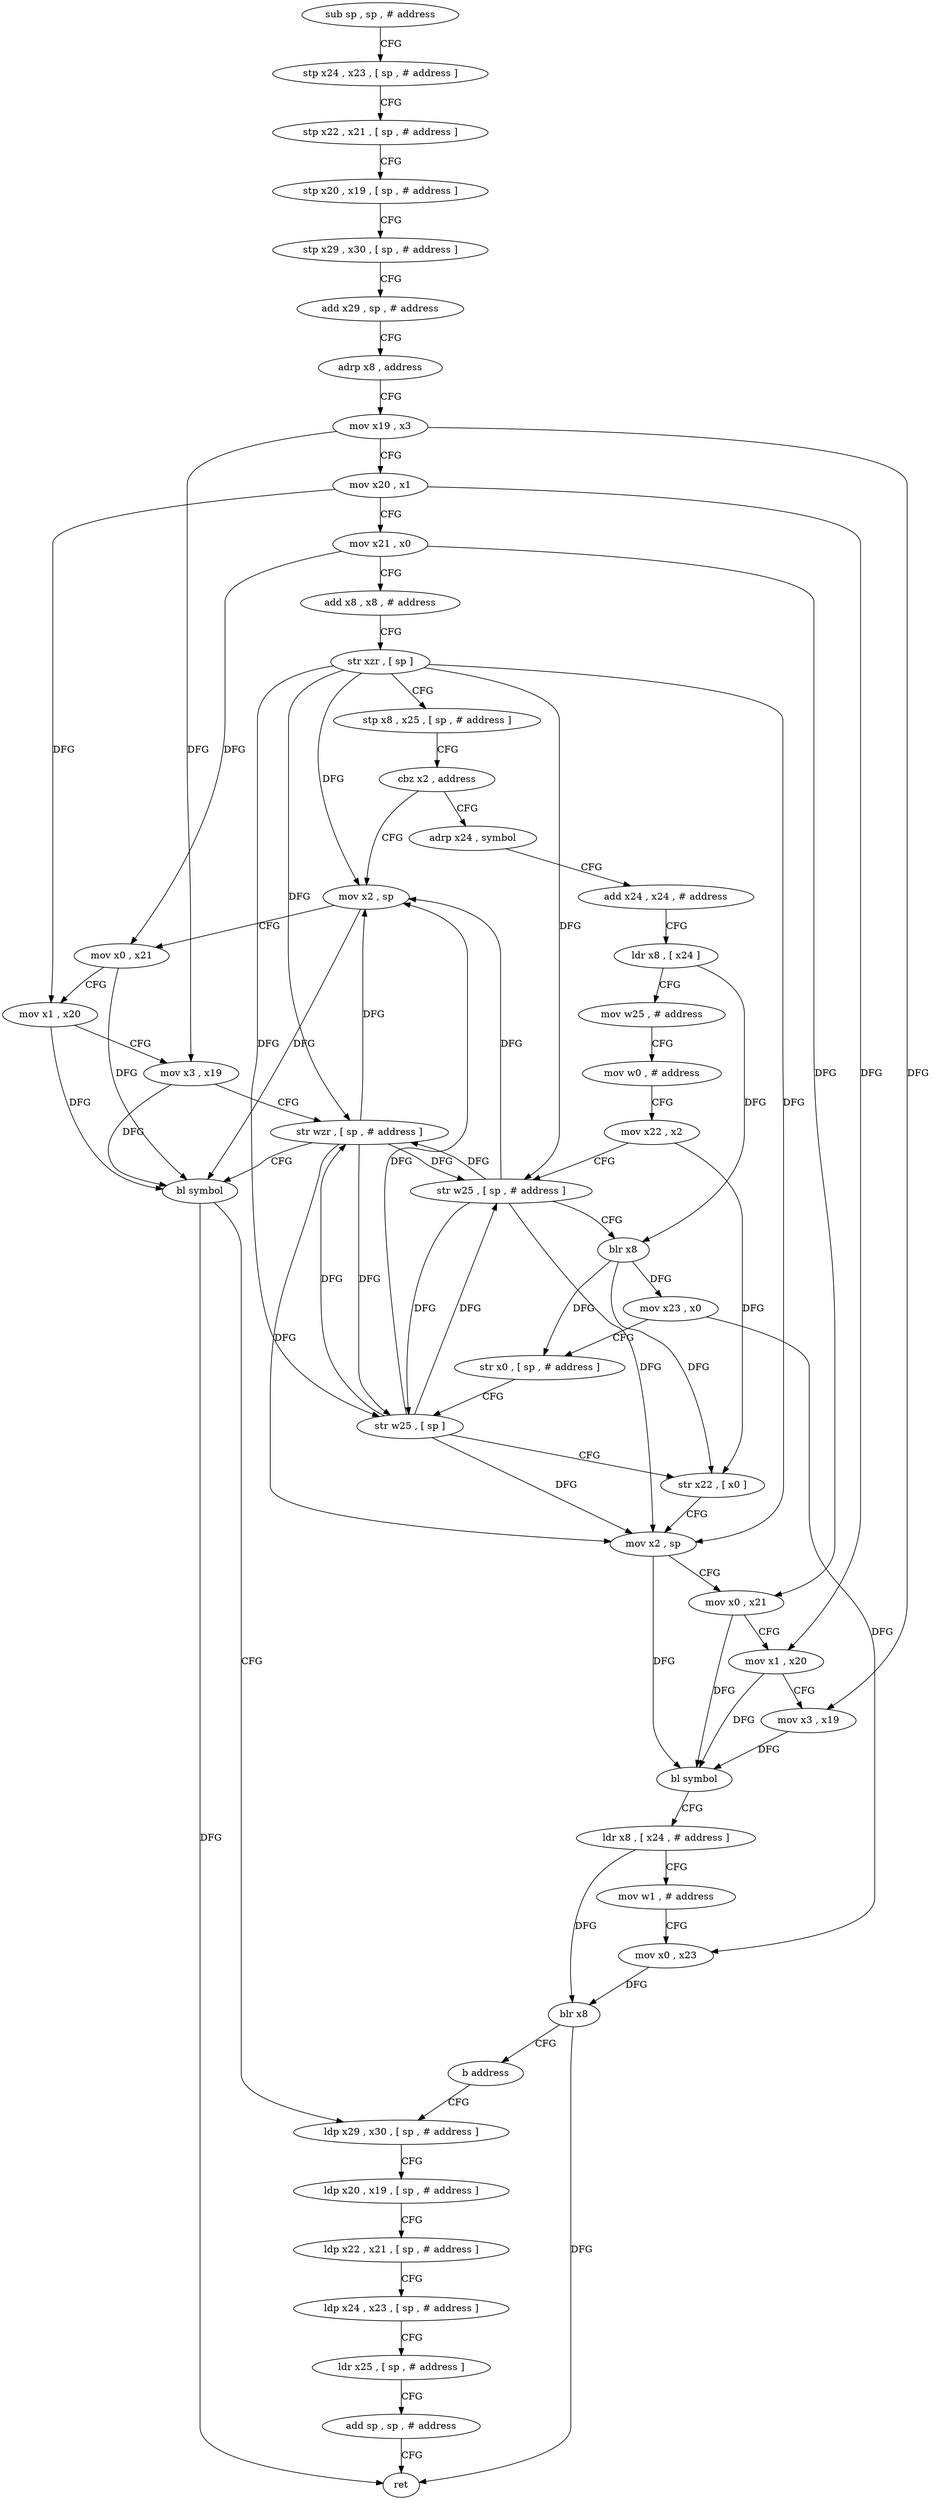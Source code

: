 digraph "func" {
"4255584" [label = "sub sp , sp , # address" ]
"4255588" [label = "stp x24 , x23 , [ sp , # address ]" ]
"4255592" [label = "stp x22 , x21 , [ sp , # address ]" ]
"4255596" [label = "stp x20 , x19 , [ sp , # address ]" ]
"4255600" [label = "stp x29 , x30 , [ sp , # address ]" ]
"4255604" [label = "add x29 , sp , # address" ]
"4255608" [label = "adrp x8 , address" ]
"4255612" [label = "mov x19 , x3" ]
"4255616" [label = "mov x20 , x1" ]
"4255620" [label = "mov x21 , x0" ]
"4255624" [label = "add x8 , x8 , # address" ]
"4255628" [label = "str xzr , [ sp ]" ]
"4255632" [label = "stp x8 , x25 , [ sp , # address ]" ]
"4255636" [label = "cbz x2 , address" ]
"4255728" [label = "mov x2 , sp" ]
"4255640" [label = "adrp x24 , symbol" ]
"4255732" [label = "mov x0 , x21" ]
"4255736" [label = "mov x1 , x20" ]
"4255740" [label = "mov x3 , x19" ]
"4255744" [label = "str wzr , [ sp , # address ]" ]
"4255748" [label = "bl symbol" ]
"4255752" [label = "ldp x29 , x30 , [ sp , # address ]" ]
"4255644" [label = "add x24 , x24 , # address" ]
"4255648" [label = "ldr x8 , [ x24 ]" ]
"4255652" [label = "mov w25 , # address" ]
"4255656" [label = "mov w0 , # address" ]
"4255660" [label = "mov x22 , x2" ]
"4255664" [label = "str w25 , [ sp , # address ]" ]
"4255668" [label = "blr x8" ]
"4255672" [label = "mov x23 , x0" ]
"4255676" [label = "str x0 , [ sp , # address ]" ]
"4255680" [label = "str w25 , [ sp ]" ]
"4255684" [label = "str x22 , [ x0 ]" ]
"4255688" [label = "mov x2 , sp" ]
"4255692" [label = "mov x0 , x21" ]
"4255696" [label = "mov x1 , x20" ]
"4255700" [label = "mov x3 , x19" ]
"4255704" [label = "bl symbol" ]
"4255708" [label = "ldr x8 , [ x24 , # address ]" ]
"4255712" [label = "mov w1 , # address" ]
"4255716" [label = "mov x0 , x23" ]
"4255720" [label = "blr x8" ]
"4255724" [label = "b address" ]
"4255756" [label = "ldp x20 , x19 , [ sp , # address ]" ]
"4255760" [label = "ldp x22 , x21 , [ sp , # address ]" ]
"4255764" [label = "ldp x24 , x23 , [ sp , # address ]" ]
"4255768" [label = "ldr x25 , [ sp , # address ]" ]
"4255772" [label = "add sp , sp , # address" ]
"4255776" [label = "ret" ]
"4255584" -> "4255588" [ label = "CFG" ]
"4255588" -> "4255592" [ label = "CFG" ]
"4255592" -> "4255596" [ label = "CFG" ]
"4255596" -> "4255600" [ label = "CFG" ]
"4255600" -> "4255604" [ label = "CFG" ]
"4255604" -> "4255608" [ label = "CFG" ]
"4255608" -> "4255612" [ label = "CFG" ]
"4255612" -> "4255616" [ label = "CFG" ]
"4255612" -> "4255740" [ label = "DFG" ]
"4255612" -> "4255700" [ label = "DFG" ]
"4255616" -> "4255620" [ label = "CFG" ]
"4255616" -> "4255736" [ label = "DFG" ]
"4255616" -> "4255696" [ label = "DFG" ]
"4255620" -> "4255624" [ label = "CFG" ]
"4255620" -> "4255732" [ label = "DFG" ]
"4255620" -> "4255692" [ label = "DFG" ]
"4255624" -> "4255628" [ label = "CFG" ]
"4255628" -> "4255632" [ label = "CFG" ]
"4255628" -> "4255728" [ label = "DFG" ]
"4255628" -> "4255744" [ label = "DFG" ]
"4255628" -> "4255664" [ label = "DFG" ]
"4255628" -> "4255680" [ label = "DFG" ]
"4255628" -> "4255688" [ label = "DFG" ]
"4255632" -> "4255636" [ label = "CFG" ]
"4255636" -> "4255728" [ label = "CFG" ]
"4255636" -> "4255640" [ label = "CFG" ]
"4255728" -> "4255732" [ label = "CFG" ]
"4255728" -> "4255748" [ label = "DFG" ]
"4255640" -> "4255644" [ label = "CFG" ]
"4255732" -> "4255736" [ label = "CFG" ]
"4255732" -> "4255748" [ label = "DFG" ]
"4255736" -> "4255740" [ label = "CFG" ]
"4255736" -> "4255748" [ label = "DFG" ]
"4255740" -> "4255744" [ label = "CFG" ]
"4255740" -> "4255748" [ label = "DFG" ]
"4255744" -> "4255748" [ label = "CFG" ]
"4255744" -> "4255728" [ label = "DFG" ]
"4255744" -> "4255664" [ label = "DFG" ]
"4255744" -> "4255680" [ label = "DFG" ]
"4255744" -> "4255688" [ label = "DFG" ]
"4255748" -> "4255752" [ label = "CFG" ]
"4255748" -> "4255776" [ label = "DFG" ]
"4255752" -> "4255756" [ label = "CFG" ]
"4255644" -> "4255648" [ label = "CFG" ]
"4255648" -> "4255652" [ label = "CFG" ]
"4255648" -> "4255668" [ label = "DFG" ]
"4255652" -> "4255656" [ label = "CFG" ]
"4255656" -> "4255660" [ label = "CFG" ]
"4255660" -> "4255664" [ label = "CFG" ]
"4255660" -> "4255684" [ label = "DFG" ]
"4255664" -> "4255668" [ label = "CFG" ]
"4255664" -> "4255728" [ label = "DFG" ]
"4255664" -> "4255744" [ label = "DFG" ]
"4255664" -> "4255680" [ label = "DFG" ]
"4255664" -> "4255688" [ label = "DFG" ]
"4255668" -> "4255672" [ label = "DFG" ]
"4255668" -> "4255676" [ label = "DFG" ]
"4255668" -> "4255684" [ label = "DFG" ]
"4255672" -> "4255676" [ label = "CFG" ]
"4255672" -> "4255716" [ label = "DFG" ]
"4255676" -> "4255680" [ label = "CFG" ]
"4255680" -> "4255684" [ label = "CFG" ]
"4255680" -> "4255728" [ label = "DFG" ]
"4255680" -> "4255744" [ label = "DFG" ]
"4255680" -> "4255664" [ label = "DFG" ]
"4255680" -> "4255688" [ label = "DFG" ]
"4255684" -> "4255688" [ label = "CFG" ]
"4255688" -> "4255692" [ label = "CFG" ]
"4255688" -> "4255704" [ label = "DFG" ]
"4255692" -> "4255696" [ label = "CFG" ]
"4255692" -> "4255704" [ label = "DFG" ]
"4255696" -> "4255700" [ label = "CFG" ]
"4255696" -> "4255704" [ label = "DFG" ]
"4255700" -> "4255704" [ label = "DFG" ]
"4255704" -> "4255708" [ label = "CFG" ]
"4255708" -> "4255712" [ label = "CFG" ]
"4255708" -> "4255720" [ label = "DFG" ]
"4255712" -> "4255716" [ label = "CFG" ]
"4255716" -> "4255720" [ label = "DFG" ]
"4255720" -> "4255724" [ label = "CFG" ]
"4255720" -> "4255776" [ label = "DFG" ]
"4255724" -> "4255752" [ label = "CFG" ]
"4255756" -> "4255760" [ label = "CFG" ]
"4255760" -> "4255764" [ label = "CFG" ]
"4255764" -> "4255768" [ label = "CFG" ]
"4255768" -> "4255772" [ label = "CFG" ]
"4255772" -> "4255776" [ label = "CFG" ]
}
